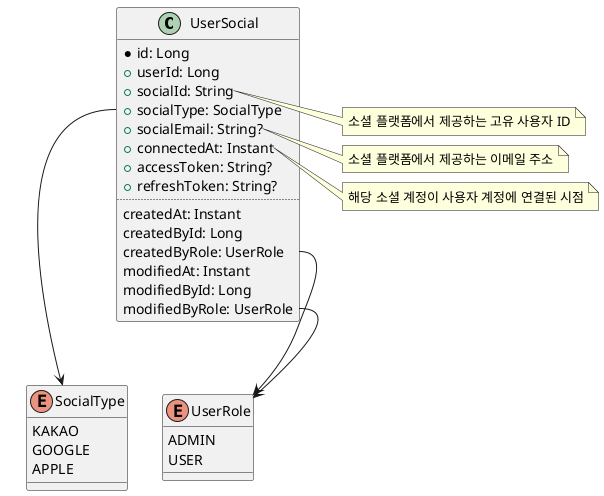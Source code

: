 @startuml
'https://plantuml.com/class-diagram

class UserSocial {
  *id: Long
  +userId: Long
  +socialId: String
  +socialType: SocialType
  +socialEmail: String?
  +connectedAt: Instant
  +accessToken: String?
  +refreshToken: String?
  ..
  createdAt: Instant
  createdById: Long
  createdByRole: UserRole
  modifiedAt: Instant
  modifiedById: Long
  modifiedByRole: UserRole
}

enum SocialType {
  KAKAO
  GOOGLE
  APPLE
}

enum UserRole {
  ADMIN
  USER
}

UserSocial::socialType --> SocialType
UserSocial::createdByRole --> UserRole
UserSocial::modifiedByRole --> UserRole

note right of UserSocial::socialId
  소셜 플랫폼에서 제공하는 고유 사용자 ID
end note

note right of UserSocial::socialEmail
  소셜 플랫폼에서 제공하는 이메일 주소
end note

note right of UserSocial::connectedAt
  해당 소셜 계정이 사용자 계정에 연결된 시점
end note

@enduml
